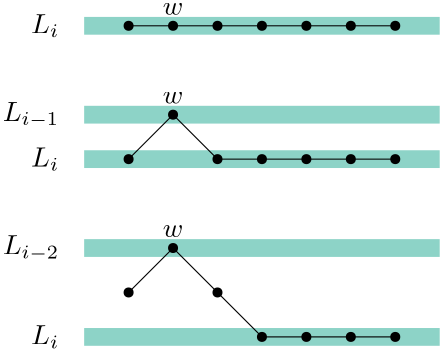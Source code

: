 <?xml version="1.0"?>
<!DOCTYPE ipe SYSTEM "ipe.dtd">
<ipe version="70218" creator="Ipe 7.2.24">
<info created="D:20190708143901" modified="D:20220307110107"/>
<ipestyle name="basic">
<symbol name="arrow/arc(spx)">
<path stroke="sym-stroke" fill="sym-stroke" pen="sym-pen">
0 0 m
-1 0.333 l
-1 -0.333 l
h
</path>
</symbol>
<symbol name="arrow/farc(spx)">
<path stroke="sym-stroke" fill="white" pen="sym-pen">
0 0 m
-1 0.333 l
-1 -0.333 l
h
</path>
</symbol>
<symbol name="arrow/ptarc(spx)">
<path stroke="sym-stroke" fill="sym-stroke" pen="sym-pen">
0 0 m
-1 0.333 l
-0.8 0 l
-1 -0.333 l
h
</path>
</symbol>
<symbol name="arrow/fptarc(spx)">
<path stroke="sym-stroke" fill="white" pen="sym-pen">
0 0 m
-1 0.333 l
-0.8 0 l
-1 -0.333 l
h
</path>
</symbol>
<symbol name="mark/circle(sx)" transformations="translations">
<path fill="sym-stroke">
0.6 0 0 0.6 0 0 e
0.4 0 0 0.4 0 0 e
</path>
</symbol>
<symbol name="mark/disk(sx)" transformations="translations">
<path fill="sym-stroke">
0.6 0 0 0.6 0 0 e
</path>
</symbol>
<symbol name="mark/fdisk(sfx)" transformations="translations">
<group>
<path fill="sym-fill">
0.5 0 0 0.5 0 0 e
</path>
<path fill="sym-stroke" fillrule="eofill">
0.6 0 0 0.6 0 0 e
0.4 0 0 0.4 0 0 e
</path>
</group>
</symbol>
<symbol name="mark/box(sx)" transformations="translations">
<path fill="sym-stroke" fillrule="eofill">
-0.6 -0.6 m
0.6 -0.6 l
0.6 0.6 l
-0.6 0.6 l
h
-0.4 -0.4 m
0.4 -0.4 l
0.4 0.4 l
-0.4 0.4 l
h
</path>
</symbol>
<symbol name="mark/square(sx)" transformations="translations">
<path fill="sym-stroke">
-0.6 -0.6 m
0.6 -0.6 l
0.6 0.6 l
-0.6 0.6 l
h
</path>
</symbol>
<symbol name="mark/fsquare(sfx)" transformations="translations">
<group>
<path fill="sym-fill">
-0.5 -0.5 m
0.5 -0.5 l
0.5 0.5 l
-0.5 0.5 l
h
</path>
<path fill="sym-stroke" fillrule="eofill">
-0.6 -0.6 m
0.6 -0.6 l
0.6 0.6 l
-0.6 0.6 l
h
-0.4 -0.4 m
0.4 -0.4 l
0.4 0.4 l
-0.4 0.4 l
h
</path>
</group>
</symbol>
<symbol name="mark/cross(sx)" transformations="translations">
<group>
<path fill="sym-stroke">
-0.43 -0.57 m
0.57 0.43 l
0.43 0.57 l
-0.57 -0.43 l
h
</path>
<path fill="sym-stroke">
-0.43 0.57 m
0.57 -0.43 l
0.43 -0.57 l
-0.57 0.43 l
h
</path>
</group>
</symbol>
<symbol name="arrow/fnormal(spx)">
<path stroke="sym-stroke" fill="white" pen="sym-pen">
0 0 m
-1 0.333 l
-1 -0.333 l
h
</path>
</symbol>
<symbol name="arrow/pointed(spx)">
<path stroke="sym-stroke" fill="sym-stroke" pen="sym-pen">
0 0 m
-1 0.333 l
-0.8 0 l
-1 -0.333 l
h
</path>
</symbol>
<symbol name="arrow/fpointed(spx)">
<path stroke="sym-stroke" fill="white" pen="sym-pen">
0 0 m
-1 0.333 l
-0.8 0 l
-1 -0.333 l
h
</path>
</symbol>
<symbol name="arrow/linear(spx)">
<path stroke="sym-stroke" pen="sym-pen">
-1 0.333 m
0 0 l
-1 -0.333 l
</path>
</symbol>
<symbol name="arrow/fdouble(spx)">
<path stroke="sym-stroke" fill="white" pen="sym-pen">
0 0 m
-1 0.333 l
-1 -0.333 l
h
-1 0 m
-2 0.333 l
-2 -0.333 l
h
</path>
</symbol>
<symbol name="arrow/double(spx)">
<path stroke="sym-stroke" fill="sym-stroke" pen="sym-pen">
0 0 m
-1 0.333 l
-1 -0.333 l
h
-1 0 m
-2 0.333 l
-2 -0.333 l
h
</path>
</symbol>
<anglesize name="22.5 deg" value="22.5"/>
<anglesize name="30 deg" value="30"/>
<anglesize name="45 deg" value="45"/>
<anglesize name="60 deg" value="60"/>
<anglesize name="90 deg" value="90"/>
<arrowsize name="large" value="10"/>
<arrowsize name="small" value="5"/>
<arrowsize name="tiny" value="3"/>
<color name="blue" value="0 0 1"/>
<color name="brown" value="0.647 0.165 0.165"/>
<color name="darkblue" value="0 0 0.545"/>
<color name="darkcyan" value="0 0.545 0.545"/>
<color name="darkgray" value="0.663"/>
<color name="darkgreen" value="0 0.392 0"/>
<color name="darkmagenta" value="0.545 0 0.545"/>
<color name="darkorange" value="1 0.549 0"/>
<color name="darkred" value="0.545 0 0"/>
<color name="gold" value="1 0.843 0"/>
<color name="gray" value="0.745"/>
<color name="green" value="0 1 0"/>
<color name="lightblue" value="0.678 0.847 0.902"/>
<color name="lightcyan" value="0.878 1 1"/>
<color name="lightgray" value="0.827"/>
<color name="lightgreen" value="0.565 0.933 0.565"/>
<color name="lightyellow" value="1 1 0.878"/>
<color name="navy" value="0 0 0.502"/>
<color name="orange" value="1 0.647 0"/>
<color name="pink" value="1 0.753 0.796"/>
<color name="purple" value="0.627 0.125 0.941"/>
<color name="red" value="1 0 0"/>
<color name="seagreen" value="0.18 0.545 0.341"/>
<color name="turquoise" value="0.251 0.878 0.816"/>
<color name="violet" value="0.933 0.51 0.933"/>
<color name="yellow" value="1 1 0"/>
<dashstyle name="dash dot dotted" value="[4 2 1 2 1 2] 0"/>
<dashstyle name="dash dotted" value="[4 2 1 2] 0"/>
<dashstyle name="dashed" value="[4] 0"/>
<dashstyle name="dotted" value="[1 3] 0"/>
<gridsize name="10 pts (~3.5 mm)" value="10"/>
<gridsize name="14 pts (~5 mm)" value="14"/>
<gridsize name="16 pts (~6 mm)" value="16"/>
<gridsize name="20 pts (~7 mm)" value="20"/>
<gridsize name="28 pts (~10 mm)" value="28"/>
<gridsize name="32 pts (~12 mm)" value="32"/>
<gridsize name="4 pts" value="4"/>
<gridsize name="56 pts (~20 mm)" value="56"/>
<gridsize name="8 pts (~3 mm)" value="8"/>
<opacity name="10%" value="0.1"/>
<opacity name="30%" value="0.3"/>
<opacity name="50%" value="0.5"/>
<opacity name="75%" value="0.75"/>
<pen name="fat" value="1.2"/>
<pen name="heavier" value="0.8"/>
<pen name="ultrafat" value="2"/>
<symbolsize name="large" value="5"/>
<symbolsize name="small" value="2"/>
<symbolsize name="tiny" value="1.1"/>
<textsize name="Huge" value="\Huge"/>
<textsize name="LARGE" value="\LARGE"/>
<textsize name="Large" value="\Large"/>
<textsize name="footnote" value="\footnotesize"/>
<textsize name="huge" value="\huge"/>
<textsize name="large" value="\large"/>
<textsize name="small" value="\small"/>
<textsize name="tiny" value="\tiny"/>
<textstyle name="center" begin="\begin{center}" end="\end{center}"/>
<textstyle name="item" begin="\begin{itemize}\item{}" end="\end{itemize}"/>
<textstyle name="itemize" begin="\begin{itemize}" end="\end{itemize}"/>
<tiling name="falling" angle="-60" step="4" width="1"/>
<tiling name="rising" angle="30" step="4" width="1"/>
</ipestyle>
<ipestyle name="brew">
<color name="aliceblue" value="0.941 0.973 1"/>
<color name="brew1" value="0.552 0.827 0.78"/>
<color name="brew2" value="1 1 0.701"/>
<color name="brew3" value="0.745 0.729 0.854"/>
<color name="brew4" value="0.984 0.501 0.447"/>
<color name="brew5" value="0.501 0.694 0.827"/>
<color name="brew6" value="0.992 0.705 0.384"/>
<color name="brew7" value="0.701 0.87 0.411"/>
<color name="brew8" value="0.988 0.803 0.898"/>
</ipestyle>
<page>
<layer name="alpha"/>
<view layers="alpha" active="alpha"/>
<path layer="alpha" matrix="1 0 0 0.2 0 598.4" fill="brew1">
176 784 m
176 752 l
304 752 l
304 784 l
h
</path>
<path matrix="1 0 0 0.2 0 614.4" fill="brew1">
176 784 m
176 752 l
304 752 l
304 784 l
h
</path>
<use name="mark/disk(sx)" pos="208 768" size="normal" stroke="black"/>
<text matrix="1 0 0 1 0 4" transformations="translations" pos="208 768" stroke="black" type="label" width="7.401" height="4.289" depth="0" halign="center" valign="baseline" style="math">w</text>
<use name="mark/disk(sx)" pos="192 752" size="normal" stroke="black"/>
<use name="mark/disk(sx)" pos="224 752" size="normal" stroke="black"/>
<use name="mark/disk(sx)" pos="240 752" size="normal" stroke="black"/>
<use name="mark/disk(sx)" pos="256 752" size="normal" stroke="black"/>
<use name="mark/disk(sx)" pos="272 752" size="normal" stroke="black"/>
<use name="mark/disk(sx)" pos="288 752" size="normal" stroke="black"/>
<path stroke="black">
192 752 m
208 768 l
224 752 l
240 752 l
256 752 l
272 752 l
288 752 l
</path>
<path matrix="1 0 0 0.2 0 646.4" fill="brew1">
176 784 m
176 752 l
304 752 l
304 784 l
h
</path>
<use matrix="1 0 0 1 0 48" name="mark/disk(sx)" pos="192 752" size="normal" stroke="black"/>
<use matrix="1 0 0 1 0 48" name="mark/disk(sx)" pos="224 752" size="normal" stroke="black"/>
<use matrix="1 0 0 1 0 48" name="mark/disk(sx)" pos="240 752" size="normal" stroke="black"/>
<use matrix="1 0 0 1 0 48" name="mark/disk(sx)" pos="256 752" size="normal" stroke="black"/>
<use matrix="1 0 0 1 0 48" name="mark/disk(sx)" pos="272 752" size="normal" stroke="black"/>
<use matrix="1 0 0 1 0 48" name="mark/disk(sx)" pos="288 752" size="normal" stroke="black"/>
<path stroke="black">
192 800 m
208 800 l
224 800 l
240 800 l
256 800 l
272 800 l
288 800 l
</path>
<path matrix="1 0 0 0.2 0 534.4" fill="brew1">
176 784 m
176 752 l
304 752 l
304 784 l
h
</path>
<path matrix="1 0 0 0.2 0 566.4" fill="brew1">
176 784 m
176 752 l
304 752 l
304 784 l
h
</path>
<use matrix="1 0 0 1 0 -48" name="mark/disk(sx)" pos="208 768" size="normal" stroke="black"/>
<text matrix="1 0 0 1 0 -44" transformations="translations" pos="208 768" stroke="black" type="label" width="7.401" height="4.289" depth="0" halign="center" valign="baseline" style="math">w</text>
<use matrix="1 0 0 1 0 -64" name="mark/disk(sx)" pos="240 752" size="normal" stroke="black"/>
<use matrix="1 0 0 1 0 -64" name="mark/disk(sx)" pos="256 752" size="normal" stroke="black"/>
<use matrix="1 0 0 1 0 -64" name="mark/disk(sx)" pos="272 752" size="normal" stroke="black"/>
<use matrix="1 0 0 1 0 -64" name="mark/disk(sx)" pos="288 752" size="normal" stroke="black"/>
<path stroke="black">
192 704 m
208 720 l
224 704 l
240 688 l
256 688 l
272 688 l
288 688 l
</path>
<use matrix="1 0 0 1 0 -48" name="mark/disk(sx)" pos="192 752" size="normal" stroke="black"/>
<use matrix="1 0 0 1 0 32" name="mark/disk(sx)" pos="208 768" size="normal" stroke="black"/>
<text matrix="1 0 0 1 0 36" transformations="translations" pos="208 768" stroke="black" type="label" width="7.401" height="4.289" depth="0" halign="center" valign="baseline" style="math">w</text>
<text matrix="1 0 0 1 7 0" transformations="translations" pos="160 800" stroke="black" type="label" width="10.097" height="6.812" depth="1.49" halign="right" valign="center" style="math">L_i</text>
<text matrix="1 0 0 1 7 -32" transformations="translations" pos="160 800" stroke="black" type="label" width="20.295" height="6.812" depth="2.32" halign="right" valign="center" style="math">L_{i-1}</text>
<text matrix="1 0 0 1 7 -48" transformations="translations" pos="160 800" stroke="black" type="label" width="10.097" height="6.812" depth="1.49" halign="right" valign="center" style="math">L_i</text>
<text matrix="1 0 0 1 7 -80" transformations="translations" pos="160 800" stroke="black" type="label" width="20.295" height="6.812" depth="2.32" halign="right" valign="center" style="math">L_{i-2}</text>
<text matrix="1 0 0 1 7 -112" transformations="translations" pos="160 800" stroke="black" type="label" width="10.097" height="6.812" depth="1.49" halign="right" valign="center" style="math">L_i</text>
<use matrix="1 0 0 1 0 -48" name="mark/disk(sx)" pos="224 752" size="normal" stroke="black"/>
</page>
</ipe>
